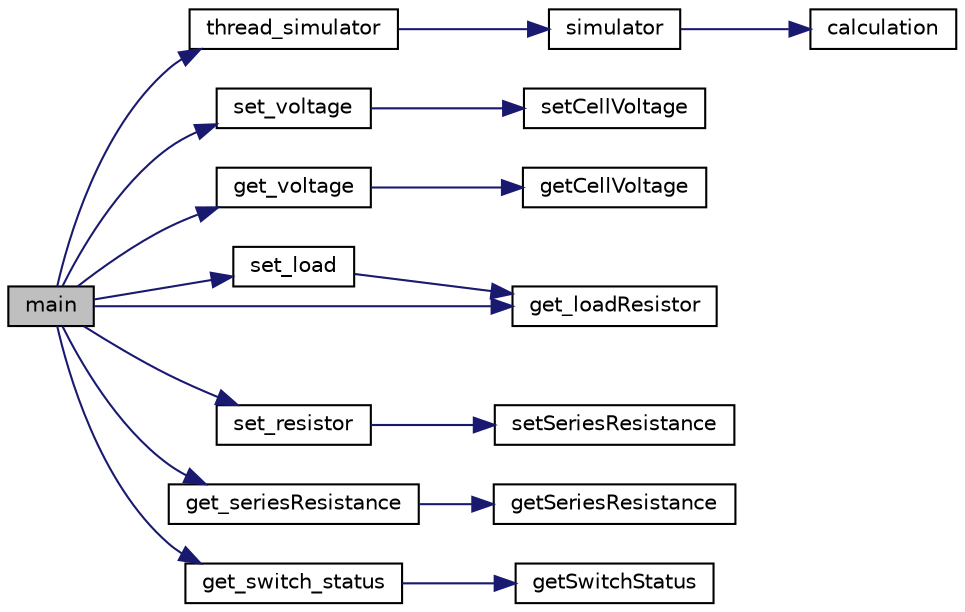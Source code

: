 digraph "main"
{
 // INTERACTIVE_SVG=YES
  edge [fontname="Helvetica",fontsize="10",labelfontname="Helvetica",labelfontsize="10"];
  node [fontname="Helvetica",fontsize="10",shape=record];
  rankdir="LR";
  Node0 [label="main",height=0.2,width=0.4,color="black", fillcolor="grey75", style="filled", fontcolor="black"];
  Node0 -> Node1 [color="midnightblue",fontsize="10",style="solid",fontname="Helvetica"];
  Node1 [label="thread_simulator",height=0.2,width=0.4,color="black", fillcolor="white", style="filled",URL="$main_8c.html#a9ba35b7967a6d77a37ef99a7b85aee98"];
  Node1 -> Node2 [color="midnightblue",fontsize="10",style="solid",fontname="Helvetica"];
  Node2 [label="simulator",height=0.2,width=0.4,color="black", fillcolor="white", style="filled",URL="$battery_8c.html#acc913dc7e90da885a9f534dde14ccba4"];
  Node2 -> Node3 [color="midnightblue",fontsize="10",style="solid",fontname="Helvetica"];
  Node3 [label="calculation",height=0.2,width=0.4,color="black", fillcolor="white", style="filled",URL="$cell_8c.html#a9db40f7242113f57c7a8a02699d26cd8"];
  Node0 -> Node4 [color="midnightblue",fontsize="10",style="solid",fontname="Helvetica"];
  Node4 [label="set_voltage",height=0.2,width=0.4,color="black", fillcolor="white", style="filled",URL="$battery_8c.html#a1fb58d7ad05ad3cf1a58e9576f19e7be",tooltip="set the initial voltage for each cell present in the battery "];
  Node4 -> Node5 [color="midnightblue",fontsize="10",style="solid",fontname="Helvetica"];
  Node5 [label="setCellVoltage",height=0.2,width=0.4,color="black", fillcolor="white", style="filled",URL="$cell_8c.html#a5a023bc6d76babbbed903ba425bc0af3",tooltip="Sets the initialvoltage of the cell. "];
  Node0 -> Node6 [color="midnightblue",fontsize="10",style="solid",fontname="Helvetica"];
  Node6 [label="get_voltage",height=0.2,width=0.4,color="black", fillcolor="white", style="filled",URL="$battery_8c.html#aca629aac2215f184ddcfc80fe18c275f",tooltip="get the voltage for each cell present in the battery "];
  Node6 -> Node7 [color="midnightblue",fontsize="10",style="solid",fontname="Helvetica"];
  Node7 [label="getCellVoltage",height=0.2,width=0.4,color="black", fillcolor="white", style="filled",URL="$cell_8c.html#ae5dcd2e819108d9194a1e3a4212c91d1",tooltip="get the cuurent voltage of the cell "];
  Node0 -> Node8 [color="midnightblue",fontsize="10",style="solid",fontname="Helvetica"];
  Node8 [label="set_load",height=0.2,width=0.4,color="black", fillcolor="white", style="filled",URL="$battery_8c.html#acf8d0e0fd2b669c8153e851cdc517813",tooltip="set the load resisitance "];
  Node8 -> Node9 [color="midnightblue",fontsize="10",style="solid",fontname="Helvetica"];
  Node9 [label="get_loadResistor",height=0.2,width=0.4,color="black", fillcolor="white", style="filled",URL="$battery_8c.html#a06e298be9e490fce2bf154f8a35887e4",tooltip="get the load resisitance "];
  Node0 -> Node9 [color="midnightblue",fontsize="10",style="solid",fontname="Helvetica"];
  Node0 -> Node10 [color="midnightblue",fontsize="10",style="solid",fontname="Helvetica"];
  Node10 [label="set_resistor",height=0.2,width=0.4,color="black", fillcolor="white", style="filled",URL="$battery_8c.html#a20cc482897d491c0558a36202f0e55e1",tooltip="set the series resisitance for each cell present in the battery "];
  Node10 -> Node11 [color="midnightblue",fontsize="10",style="solid",fontname="Helvetica"];
  Node11 [label="setSeriesResistance",height=0.2,width=0.4,color="black", fillcolor="white", style="filled",URL="$cell_8c.html#a76dbe91dc537df1de4797efbebfe7879",tooltip="set Series Resistance of the cell "];
  Node0 -> Node12 [color="midnightblue",fontsize="10",style="solid",fontname="Helvetica"];
  Node12 [label="get_seriesResistance",height=0.2,width=0.4,color="black", fillcolor="white", style="filled",URL="$battery_8c.html#ab4f6941cd2ba60d404c91e1d25465000",tooltip="get the series resisitance for each cell present in the battery "];
  Node12 -> Node13 [color="midnightblue",fontsize="10",style="solid",fontname="Helvetica"];
  Node13 [label="getSeriesResistance",height=0.2,width=0.4,color="black", fillcolor="white", style="filled",URL="$cell_8c.html#a890ee514476b0d152d447ab537046b8f",tooltip="get the series resistance of the cell "];
  Node0 -> Node14 [color="midnightblue",fontsize="10",style="solid",fontname="Helvetica"];
  Node14 [label="get_switch_status",height=0.2,width=0.4,color="black", fillcolor="white", style="filled",URL="$battery_8c.html#ac28118a628d0db41f02fadb7a0e83052",tooltip="get the switch status for each cell present in the battery "];
  Node14 -> Node15 [color="midnightblue",fontsize="10",style="solid",fontname="Helvetica"];
  Node15 [label="getSwitchStatus",height=0.2,width=0.4,color="black", fillcolor="white", style="filled",URL="$cell_8c.html#ab200ca4f4eab56aa9efbe21a1635f30d",tooltip="get the status of switch of the cell "];
}
